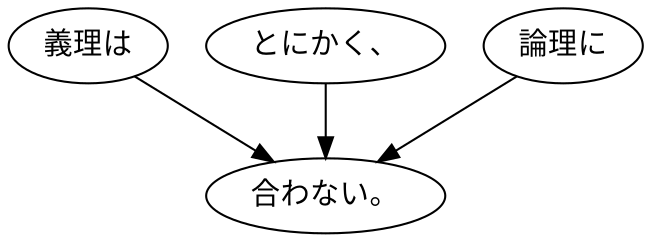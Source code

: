 digraph graph2811 {
	node0 [label="義理は"];
	node1 [label="とにかく、"];
	node2 [label="論理に"];
	node3 [label="合わない。"];
	node0 -> node3;
	node1 -> node3;
	node2 -> node3;
}
